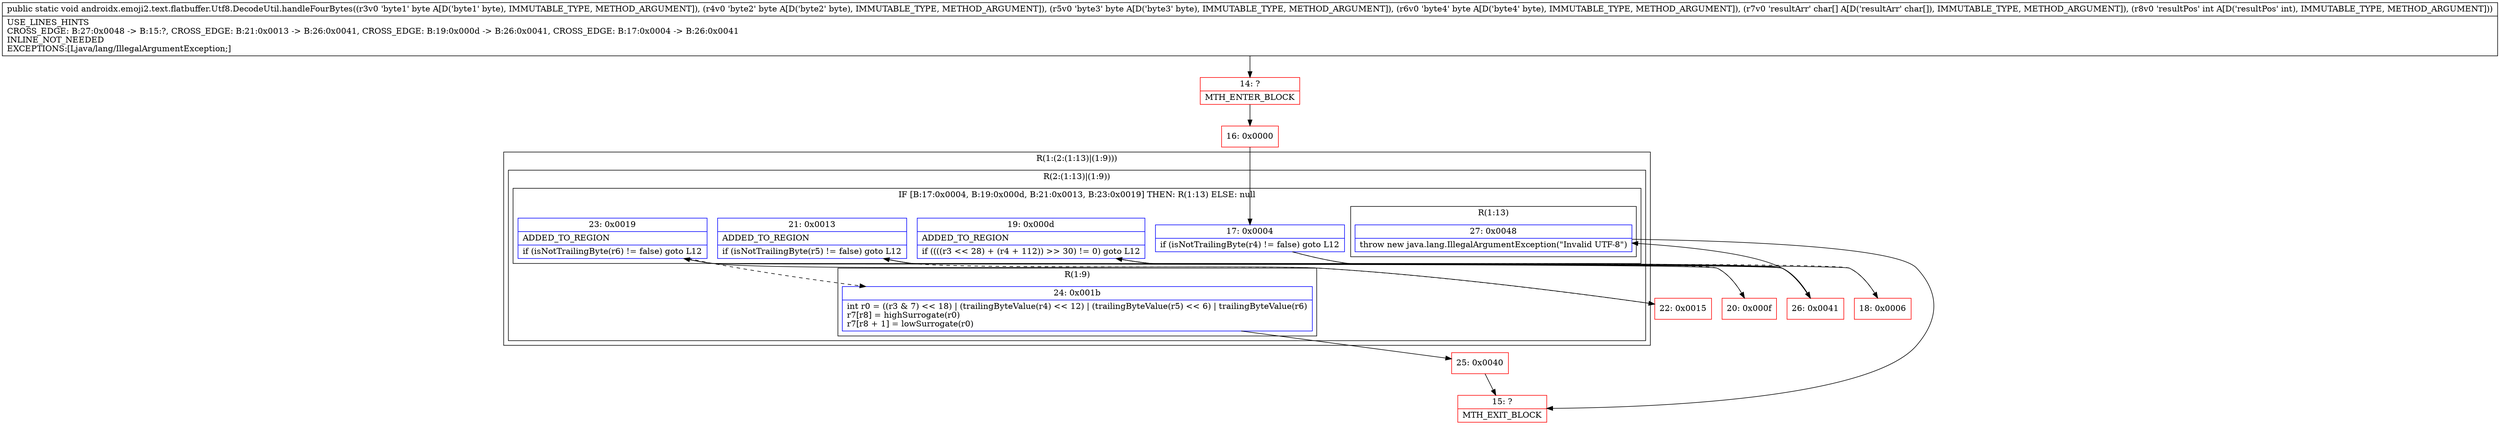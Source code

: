 digraph "CFG forandroidx.emoji2.text.flatbuffer.Utf8.DecodeUtil.handleFourBytes(BBBB[CI)V" {
subgraph cluster_Region_1756162022 {
label = "R(1:(2:(1:13)|(1:9)))";
node [shape=record,color=blue];
subgraph cluster_Region_211152455 {
label = "R(2:(1:13)|(1:9))";
node [shape=record,color=blue];
subgraph cluster_IfRegion_1219626740 {
label = "IF [B:17:0x0004, B:19:0x000d, B:21:0x0013, B:23:0x0019] THEN: R(1:13) ELSE: null";
node [shape=record,color=blue];
Node_17 [shape=record,label="{17\:\ 0x0004|if (isNotTrailingByte(r4) != false) goto L12\l}"];
Node_19 [shape=record,label="{19\:\ 0x000d|ADDED_TO_REGION\l|if ((((r3 \<\< 28) + (r4 + 112)) \>\> 30) != 0) goto L12\l}"];
Node_21 [shape=record,label="{21\:\ 0x0013|ADDED_TO_REGION\l|if (isNotTrailingByte(r5) != false) goto L12\l}"];
Node_23 [shape=record,label="{23\:\ 0x0019|ADDED_TO_REGION\l|if (isNotTrailingByte(r6) != false) goto L12\l}"];
subgraph cluster_Region_859386063 {
label = "R(1:13)";
node [shape=record,color=blue];
Node_27 [shape=record,label="{27\:\ 0x0048|throw new java.lang.IllegalArgumentException(\"Invalid UTF\-8\")\l}"];
}
}
subgraph cluster_Region_933436554 {
label = "R(1:9)";
node [shape=record,color=blue];
Node_24 [shape=record,label="{24\:\ 0x001b|int r0 = ((r3 & 7) \<\< 18) \| (trailingByteValue(r4) \<\< 12) \| (trailingByteValue(r5) \<\< 6) \| trailingByteValue(r6)\lr7[r8] = highSurrogate(r0)\lr7[r8 + 1] = lowSurrogate(r0)\l}"];
}
}
}
Node_14 [shape=record,color=red,label="{14\:\ ?|MTH_ENTER_BLOCK\l}"];
Node_16 [shape=record,color=red,label="{16\:\ 0x0000}"];
Node_18 [shape=record,color=red,label="{18\:\ 0x0006}"];
Node_20 [shape=record,color=red,label="{20\:\ 0x000f}"];
Node_22 [shape=record,color=red,label="{22\:\ 0x0015}"];
Node_25 [shape=record,color=red,label="{25\:\ 0x0040}"];
Node_15 [shape=record,color=red,label="{15\:\ ?|MTH_EXIT_BLOCK\l}"];
Node_26 [shape=record,color=red,label="{26\:\ 0x0041}"];
MethodNode[shape=record,label="{public static void androidx.emoji2.text.flatbuffer.Utf8.DecodeUtil.handleFourBytes((r3v0 'byte1' byte A[D('byte1' byte), IMMUTABLE_TYPE, METHOD_ARGUMENT]), (r4v0 'byte2' byte A[D('byte2' byte), IMMUTABLE_TYPE, METHOD_ARGUMENT]), (r5v0 'byte3' byte A[D('byte3' byte), IMMUTABLE_TYPE, METHOD_ARGUMENT]), (r6v0 'byte4' byte A[D('byte4' byte), IMMUTABLE_TYPE, METHOD_ARGUMENT]), (r7v0 'resultArr' char[] A[D('resultArr' char[]), IMMUTABLE_TYPE, METHOD_ARGUMENT]), (r8v0 'resultPos' int A[D('resultPos' int), IMMUTABLE_TYPE, METHOD_ARGUMENT]))  | USE_LINES_HINTS\lCROSS_EDGE: B:27:0x0048 \-\> B:15:?, CROSS_EDGE: B:21:0x0013 \-\> B:26:0x0041, CROSS_EDGE: B:19:0x000d \-\> B:26:0x0041, CROSS_EDGE: B:17:0x0004 \-\> B:26:0x0041\lINLINE_NOT_NEEDED\lEXCEPTIONS:[Ljava\/lang\/IllegalArgumentException;]\l}"];
MethodNode -> Node_14;Node_17 -> Node_18[style=dashed];
Node_17 -> Node_26;
Node_19 -> Node_20[style=dashed];
Node_19 -> Node_26;
Node_21 -> Node_22[style=dashed];
Node_21 -> Node_26;
Node_23 -> Node_24[style=dashed];
Node_23 -> Node_26;
Node_27 -> Node_15;
Node_24 -> Node_25;
Node_14 -> Node_16;
Node_16 -> Node_17;
Node_18 -> Node_19;
Node_20 -> Node_21;
Node_22 -> Node_23;
Node_25 -> Node_15;
Node_26 -> Node_27;
}


